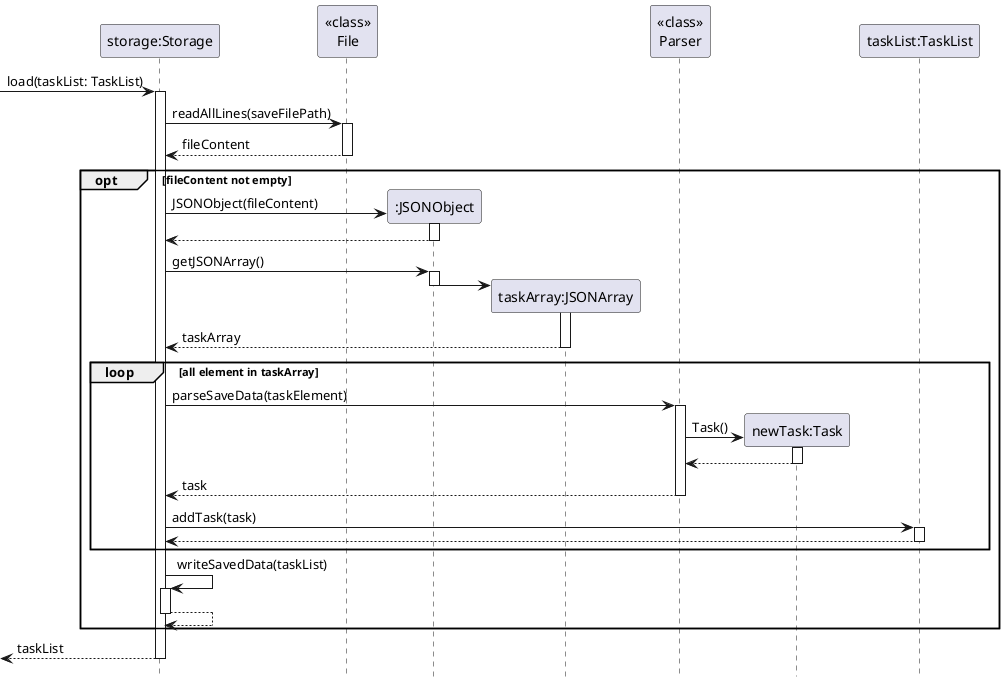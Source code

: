 @startuml
'https://plantuml.com/sequence-diagram

hide footbox
participant Storage as "storage:Storage"
participant File as "<<class>>\nFile"
participant JSONObject as ":JSONObject"
participant JSONArray as "taskArray:JSONArray"
participant Parser as "<<class>>\nParser"
participant Task as "newTask:Task"
participant List as "taskList:TaskList"

[-> Storage ++: load(taskList: TaskList)

Storage -> File as "<<class>>\nFile" ++: readAllLines(saveFilePath)

File --> Storage --: fileContent

opt fileContent not empty
    create JSONObject
    Storage -> JSONObject ++: JSONObject(fileContent)
    JSONObject --> Storage --:

    Storage -> JSONObject ++:getJSONArray()

    create JSONArray
    JSONObject -> JSONArray ++:
    deactivate JSONObject

    JSONArray --> Storage --: taskArray

    loop all element in taskArray
        Storage -> Parser ++: parseSaveData(taskElement)

        create Task
        Parser -> Task ++: Task()

        Task --> Parser --

        Parser --> Storage --: task

        Storage -> List ++: addTask(task)
        List --> Storage --
    end

    Storage -> Storage ++ : writeSavedData(taskList)
    Storage --> Storage --
end
return taskList
@enduml